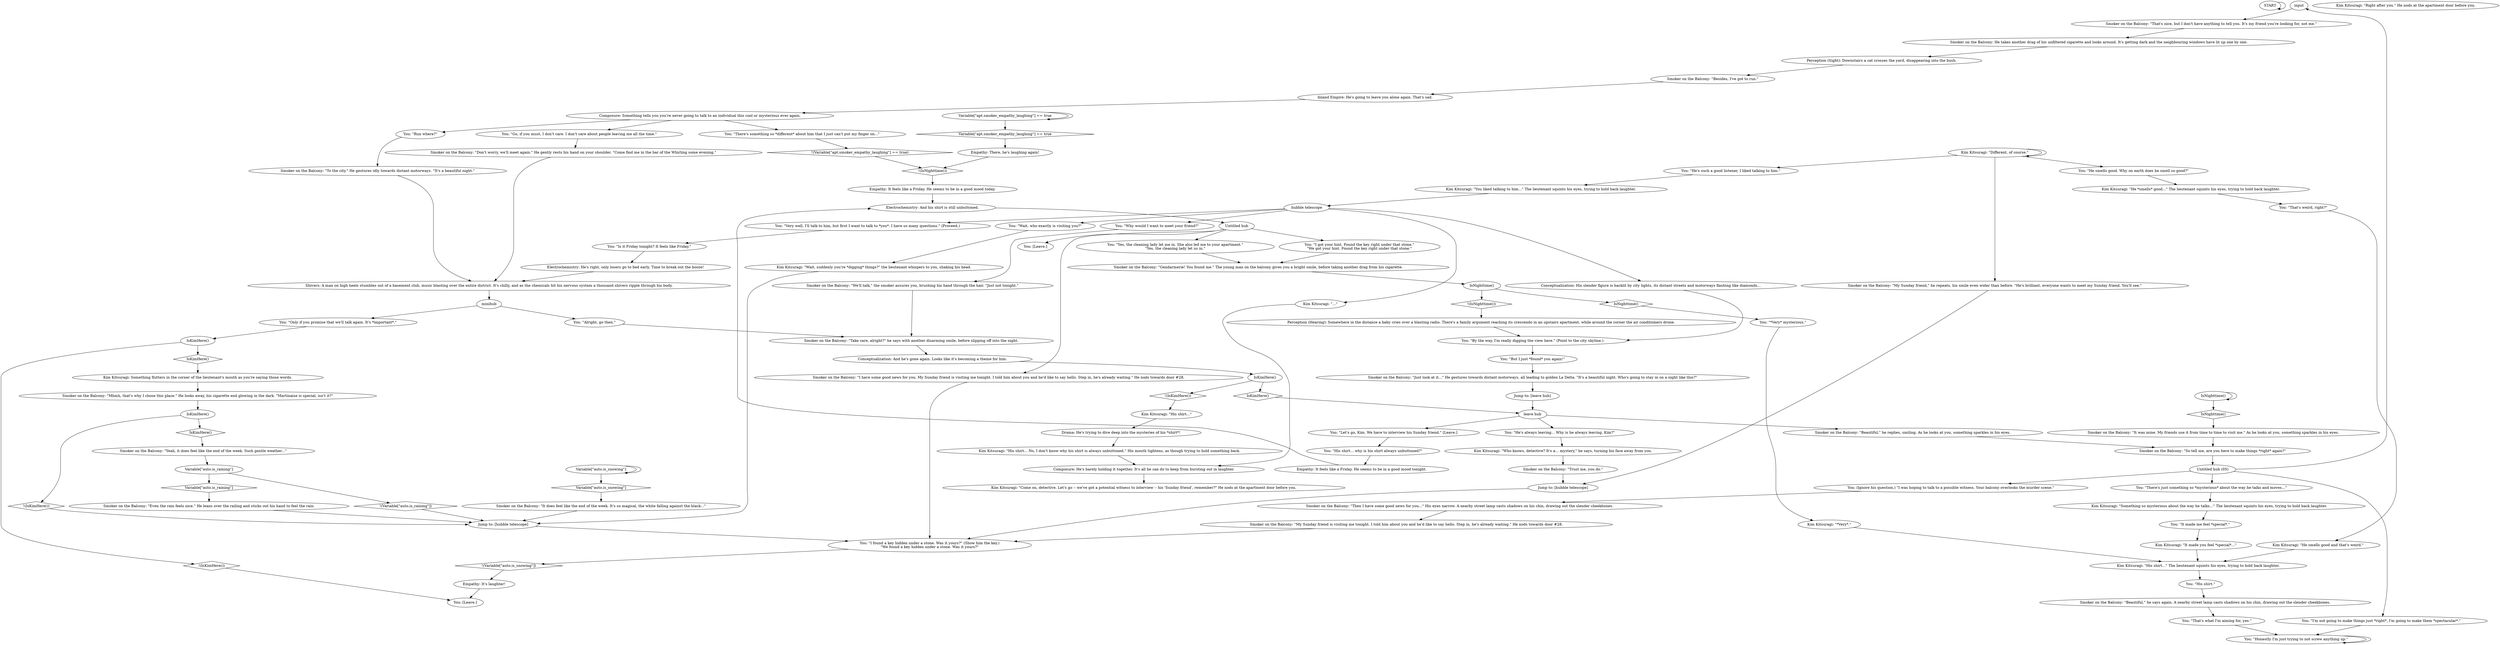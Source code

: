 # APT / SMOKER ON THE BALCONY
# Second meeting with the smoker on the balcony -- he's standing right in front of his apartment door, smoking.
# ==================================================
digraph G {
	  0 [label="START"];
	  1 [label="input"];
	  2 [label="You: \"That's what I'm aiming for, yes.\""];
	  3 [label="Smoker on the Balcony: \"I have some good news for you. My Sunday friend is visiting me tonight. I told him about you and he'd like to say hello. Step in, he's already waiting.\" He nods towards door #28."];
	  4 [label="You: \"I found a key hidden under a stone. Was it yours?\" (Show him the key.)\n\"We found a key hidden under a stone. Was it yours?\""];
	  5 [label="hubble telescope"];
	  6 [label="You: \"It made me feel *special*.\""];
	  7 [label="You: \"*Very* mysterious.\""];
	  8 [label="Conceptualization: His slender figure is backlit by city lights, its distant streets and motorways flashing like diamonds..."];
	  9 [label="You: \"By the way, I'm really digging the view here.\" (Point to the city skyline.)"];
	  10 [label="IsNighttime()"];
	  11 [label="IsNighttime()", shape=diamond];
	  12 [label="!(IsNighttime())", shape=diamond];
	  13 [label="Jump to: [leave hub]"];
	  14 [label="Electrochemistry: He's right, only losers go to bed early. Time to break out the booze!"];
	  15 [label="Variable[\"auto.is_snowing\"]"];
	  16 [label="Variable[\"auto.is_snowing\"]", shape=diamond];
	  17 [label="!(Variable[\"auto.is_snowing\"])", shape=diamond];
	  18 [label="Smoker on the Balcony: \"It was mine. My friends use it from time to time to visit me.\" As he looks at you, something sparkles in his eyes."];
	  19 [label="Empathy: It feels like a Friday. He seems to be in a good mood tonight."];
	  20 [label="Kim Kitsuragi: \"His shirt...\" The lieutenant squints his eyes, trying to hold back laughter."];
	  21 [label="Kim Kitsuragi: \"...\""];
	  22 [label="You: \"Is it Friday tonight? It feels like Friday.\""];
	  23 [label="Smoker on the Balcony: \"That's nice, but I don't have anything to tell you. It's my friend you're looking for, not me.\""];
	  24 [label="Smoker on the Balcony: \"Gendarmerie! You found me.\" The young man on the balcony gives you a bright smile, before taking another drag from his cigarette."];
	  25 [label="Smoker on the Balcony: \"Beautiful,\" he replies, smiling. As he looks at you, something sparkles in his eyes."];
	  26 [label="You: \"There's something so *different* about him that I just can't put my finger on...\""];
	  27 [label="You: \"But I just *found* you again!\""];
	  28 [label="Smoker on the Balcony: \"Mhmh, that's why I chose this place.\" He looks away, his cigarette end glowing in the dark. \"Martinaise is special, isn't it?\""];
	  29 [label="Empathy: It's laughter!"];
	  30 [label="Smoker on the Balcony: \"Yeah, it does feel like the end of the week. Such gentle weather...\""];
	  31 [label="Kim Kitsuragi: \"Wait, suddenly you're *digging* things?\" the lieutenant whispers to you, shaking his head."];
	  32 [label="Smoker on the Balcony: \"My Sunday friend,\" he repeats, his smile even wider than before. \"He's brilliant, everyone wants to meet my Sunday friend. You'll see.\""];
	  33 [label="You: \"There's just something so *mysterious* about the way he talks and moves...\""];
	  34 [label="You: \"Honestly I'm just trying to not screw anything up.\""];
	  35 [label="Smoker on the Balcony: \"Beautiful,\" he says again. A nearby street lamp casts shadows on his chin, drawing out the slender cheekbones."];
	  36 [label="Kim Kitsuragi: \"His shirt...\""];
	  37 [label="You: [Leave.]"];
	  38 [label="Smoker on the Balcony: \"We'll talk,\" the smoker assures you, brushing his hand through the hair. \"Just not tonight.\""];
	  39 [label="Smoker on the Balcony: \"Trust me, you do.\""];
	  40 [label="Variable[\"apt.smoker_empathy_laughing\"] == true"];
	  41 [label="Variable[\"apt.smoker_empathy_laughing\"] == true", shape=diamond];
	  42 [label="!(Variable[\"apt.smoker_empathy_laughing\"] == true)", shape=diamond];
	  43 [label="Kim Kitsuragi: \"Different, of course.\""];
	  44 [label="You: \"His shirt... why is his shirt always unbuttoned?\""];
	  45 [label="Kim Kitsuragi: \"Right after you.\" He nods at the apartment door before you."];
	  46 [label="Kim Kitsuragi: \"*Very*.\""];
	  47 [label="Kim Kitsuragi: \"Who knows, detective? It's a... mystery,\" he says, turning his face away from you."];
	  48 [label="Smoker on the Balcony: \"Just look at it...\" He gestures towards distant motorways, all leading to golden La Delta. \"It's a beautiful night. Who's going to stay in on a night like this?\""];
	  49 [label="IsKimHere()"];
	  50 [label="IsKimHere()", shape=diamond];
	  51 [label="!(IsKimHere())", shape=diamond];
	  52 [label="You: \"I'm not going to make things just *right*, I'm going to make them *spectacular*.\""];
	  53 [label="Smoker on the Balcony: \"Then I have some good news for you...\" His eyes narrow. A nearby street lamp casts shadows on his chin, drawing out the slender cheekbones."];
	  54 [label="Smoker on the Balcony: \"Take care, alright?\" he says with another disarming smile, before slipping off into the night."];
	  55 [label="Kim Kitsuragi: \"He *smells* good...\" The lieutenant squints his eyes, trying to hold back laughter."];
	  56 [label="Jump to: [hubble telescope]"];
	  57 [label="IsKimHere()"];
	  58 [label="IsKimHere()", shape=diamond];
	  59 [label="!(IsKimHere())", shape=diamond];
	  60 [label="Smoker on the Balcony: \"Besides, I've got to run.\""];
	  61 [label="You: \"Run where?\""];
	  62 [label="You: \"He smells good. Why on earth does he smell so good?\""];
	  63 [label="Kim Kitsuragi: \"Come on, detective. Let's go -- we've got a potential witness to interview -- his 'Sunday friend', remember?\" He nods at the apartment door before you."];
	  64 [label="Kim Kitsuragi: \"His shirt... No, I don't know why his shirt is always unbuttoned.\" His mouth tightens, as though trying to hold something back."];
	  65 [label="Empathy: It feels like a Friday. He seems to be in a good mood today."];
	  66 [label="You: \"Very well, I'll talk to him, but first I want to talk to *you*. I have so many questions.\" (Proceed.)"];
	  67 [label="Perception (Hearing): Somewhere in the distance a baby cries over a blasting radio. There's a family argument reaching its crescendo in an upstairs apartment, while around the corner the air conditioners drone."];
	  68 [label="leave hub"];
	  69 [label="Jump to: [hubble telescope]"];
	  70 [label="Composure: He's barely holding it together. It's all he can do to keep from bursting out in laughter."];
	  71 [label="You: \"Only if you promise that we'll talk again. It's *important*.\""];
	  72 [label="Drama: He's trying to dive deep into the mysteries of his *shirt*!"];
	  73 [label="Untitled hub"];
	  74 [label="IsKimHere()"];
	  75 [label="IsKimHere()", shape=diamond];
	  76 [label="!(IsKimHere())", shape=diamond];
	  77 [label="minihub"];
	  78 [label="Smoker on the Balcony: \"Don't worry, we'll meet again.\" He gently rests his hand on your shoulder. \"Come find me in the bar of the Whirling some evening.\""];
	  79 [label="You: \"Why would I want to meet your friend?\""];
	  80 [label="Smoker on the Balcony: \"So tell me, are you here to make things *right* again?\""];
	  81 [label="Conceptualization: And he's gone again. Looks like it's becoming a theme for him."];
	  82 [label="You: \"Let's go, Kim. We have to interview his Sunday friend.\" [Leave.]"];
	  83 [label="Empathy: There, he's laughing again!"];
	  84 [label="Smoker on the Balcony: \"Even the rain feels nice.\" He leans over the railing and sticks out his hand to feel the rain."];
	  85 [label="IsNighttime()"];
	  86 [label="IsNighttime()", shape=diamond];
	  87 [label="!(IsNighttime())", shape=diamond];
	  88 [label="Smoker on the Balcony: \"To the city.\" He gestures idly towards distant motorways. \"It's a beautiful night.\""];
	  89 [label="Shivers: A man on high heels stumbles out of a basement club, music blasting over the entire district. It's chilly, and as the chemicals hit his nervous system a thousand shivers ripple through his body."];
	  90 [label="Kim Kitsuragi: \"Something so mysterious about the way he talks...\" The lieutenant squints his eyes, trying to hold back laughter."];
	  91 [label="You: [Leave.]"];
	  92 [label="You: \"Alright, go then.\""];
	  93 [label="Smoker on the Balcony: He takes another drag of his unfiltered cigarette and looks around. It's getting dark and the neighbouring windows have lit up one by one."];
	  94 [label="Untitled hub (05)"];
	  95 [label="You: \"He's such a good listener, I liked talking to him.\""];
	  96 [label="You: \"He's always leaving... Why is he always leaving, Kim?\""];
	  97 [label="Kim Kitsuragi: Something flutters in the corner of the lieutenant's mouth as you're saying those words."];
	  98 [label="You: \"I got your hint. Found the key right under that stone.\"\n\"We got your hint. Found the key right under that stone.\""];
	  99 [label="You: \"Wait, who exactly is visiting you?\""];
	  100 [label="You: \"Yes, the cleaning lady let me in. She also led me to your apartment.\"\n\"Yes, the cleaning lady let us in.\"
"];
	  101 [label="Electrochemistry: And his shirt is still unbuttoned."];
	  102 [label="You: \"Go, if you must, I don't care. I don't care about people leaving me all the time.\""];
	  103 [label="Composure: Something tells you you're never going to talk to an individual this cool or mysterious ever again."];
	  104 [label="Smoker on the Balcony: \"My Sunday friend is visiting me tonight. I told him about you and he'd like to say hello. Step in, he's already waiting.\" He nods towards door #28."];
	  105 [label="Kim Kitsuragi: \"You liked talking to him...\" The lieutenant squints his eyes, trying to hold back laughter."];
	  106 [label="Kim Kitsuragi: \"He smells good and that's weird.\""];
	  107 [label="Inland Empire: He's going to leave you alone again. That's sad."];
	  108 [label="You: (Ignore his question.) \"I was hoping to talk to a possible witness. Your balcony overlooks the murder scene.\""];
	  109 [label="Variable[\"auto.is_raining\"]"];
	  110 [label="Variable[\"auto.is_raining\"]", shape=diamond];
	  111 [label="!(Variable[\"auto.is_raining\"])", shape=diamond];
	  112 [label="You: \"His shirt.\""];
	  113 [label="Kim Kitsuragi: \"It made you feel *special*...\""];
	  114 [label="You: \"That's weird, right?\""];
	  115 [label="Perception (Sight): Downstairs a cat crosses the yard, disappearing into the bush."];
	  116 [label="Smoker on the Balcony: \"It does feel like the end of the week. It's so magical, the white falling against the black...\""];
	  0 -> 0
	  1 -> 23
	  2 -> 34
	  3 -> 4
	  4 -> 17
	  5 -> 66
	  5 -> 99
	  5 -> 8
	  5 -> 79
	  5 -> 21
	  6 -> 113
	  7 -> 46
	  8 -> 9
	  9 -> 27
	  10 -> 10
	  10 -> 11
	  11 -> 18
	  12 -> 65
	  13 -> 68
	  14 -> 89
	  15 -> 16
	  15 -> 15
	  16 -> 116
	  17 -> 29
	  18 -> 80
	  19 -> 101
	  20 -> 112
	  21 -> 70
	  22 -> 14
	  23 -> 93
	  24 -> 85
	  25 -> 80
	  26 -> 42
	  27 -> 48
	  28 -> 57
	  29 -> 37
	  30 -> 109
	  31 -> 69
	  32 -> 56
	  33 -> 90
	  34 -> 34
	  35 -> 2
	  36 -> 72
	  38 -> 54
	  39 -> 56
	  40 -> 40
	  40 -> 41
	  41 -> 83
	  42 -> 12
	  43 -> 32
	  43 -> 43
	  43 -> 62
	  43 -> 95
	  44 -> 19
	  46 -> 20
	  47 -> 39
	  48 -> 13
	  49 -> 50
	  49 -> 51
	  50 -> 68
	  51 -> 36
	  52 -> 34
	  53 -> 104
	  54 -> 81
	  55 -> 114
	  56 -> 4
	  57 -> 58
	  57 -> 59
	  58 -> 30
	  59 -> 69
	  60 -> 107
	  61 -> 88
	  62 -> 55
	  64 -> 70
	  65 -> 101
	  66 -> 22
	  67 -> 9
	  68 -> 96
	  68 -> 25
	  68 -> 82
	  69 -> 4
	  70 -> 63
	  71 -> 74
	  72 -> 64
	  73 -> 91
	  73 -> 98
	  73 -> 3
	  73 -> 100
	  74 -> 75
	  74 -> 76
	  75 -> 97
	  76 -> 37
	  77 -> 92
	  77 -> 71
	  78 -> 89
	  79 -> 38
	  80 -> 94
	  81 -> 49
	  82 -> 44
	  83 -> 12
	  84 -> 69
	  85 -> 86
	  85 -> 87
	  86 -> 7
	  87 -> 67
	  88 -> 89
	  89 -> 77
	  90 -> 6
	  92 -> 54
	  93 -> 115
	  94 -> 108
	  94 -> 1
	  94 -> 52
	  94 -> 33
	  95 -> 105
	  96 -> 47
	  97 -> 28
	  98 -> 24
	  99 -> 31
	  100 -> 24
	  101 -> 73
	  102 -> 78
	  103 -> 26
	  103 -> 61
	  103 -> 102
	  104 -> 4
	  105 -> 5
	  106 -> 20
	  107 -> 103
	  108 -> 53
	  109 -> 110
	  109 -> 111
	  110 -> 84
	  111 -> 69
	  112 -> 35
	  113 -> 20
	  114 -> 106
	  115 -> 60
	  116 -> 69
}

